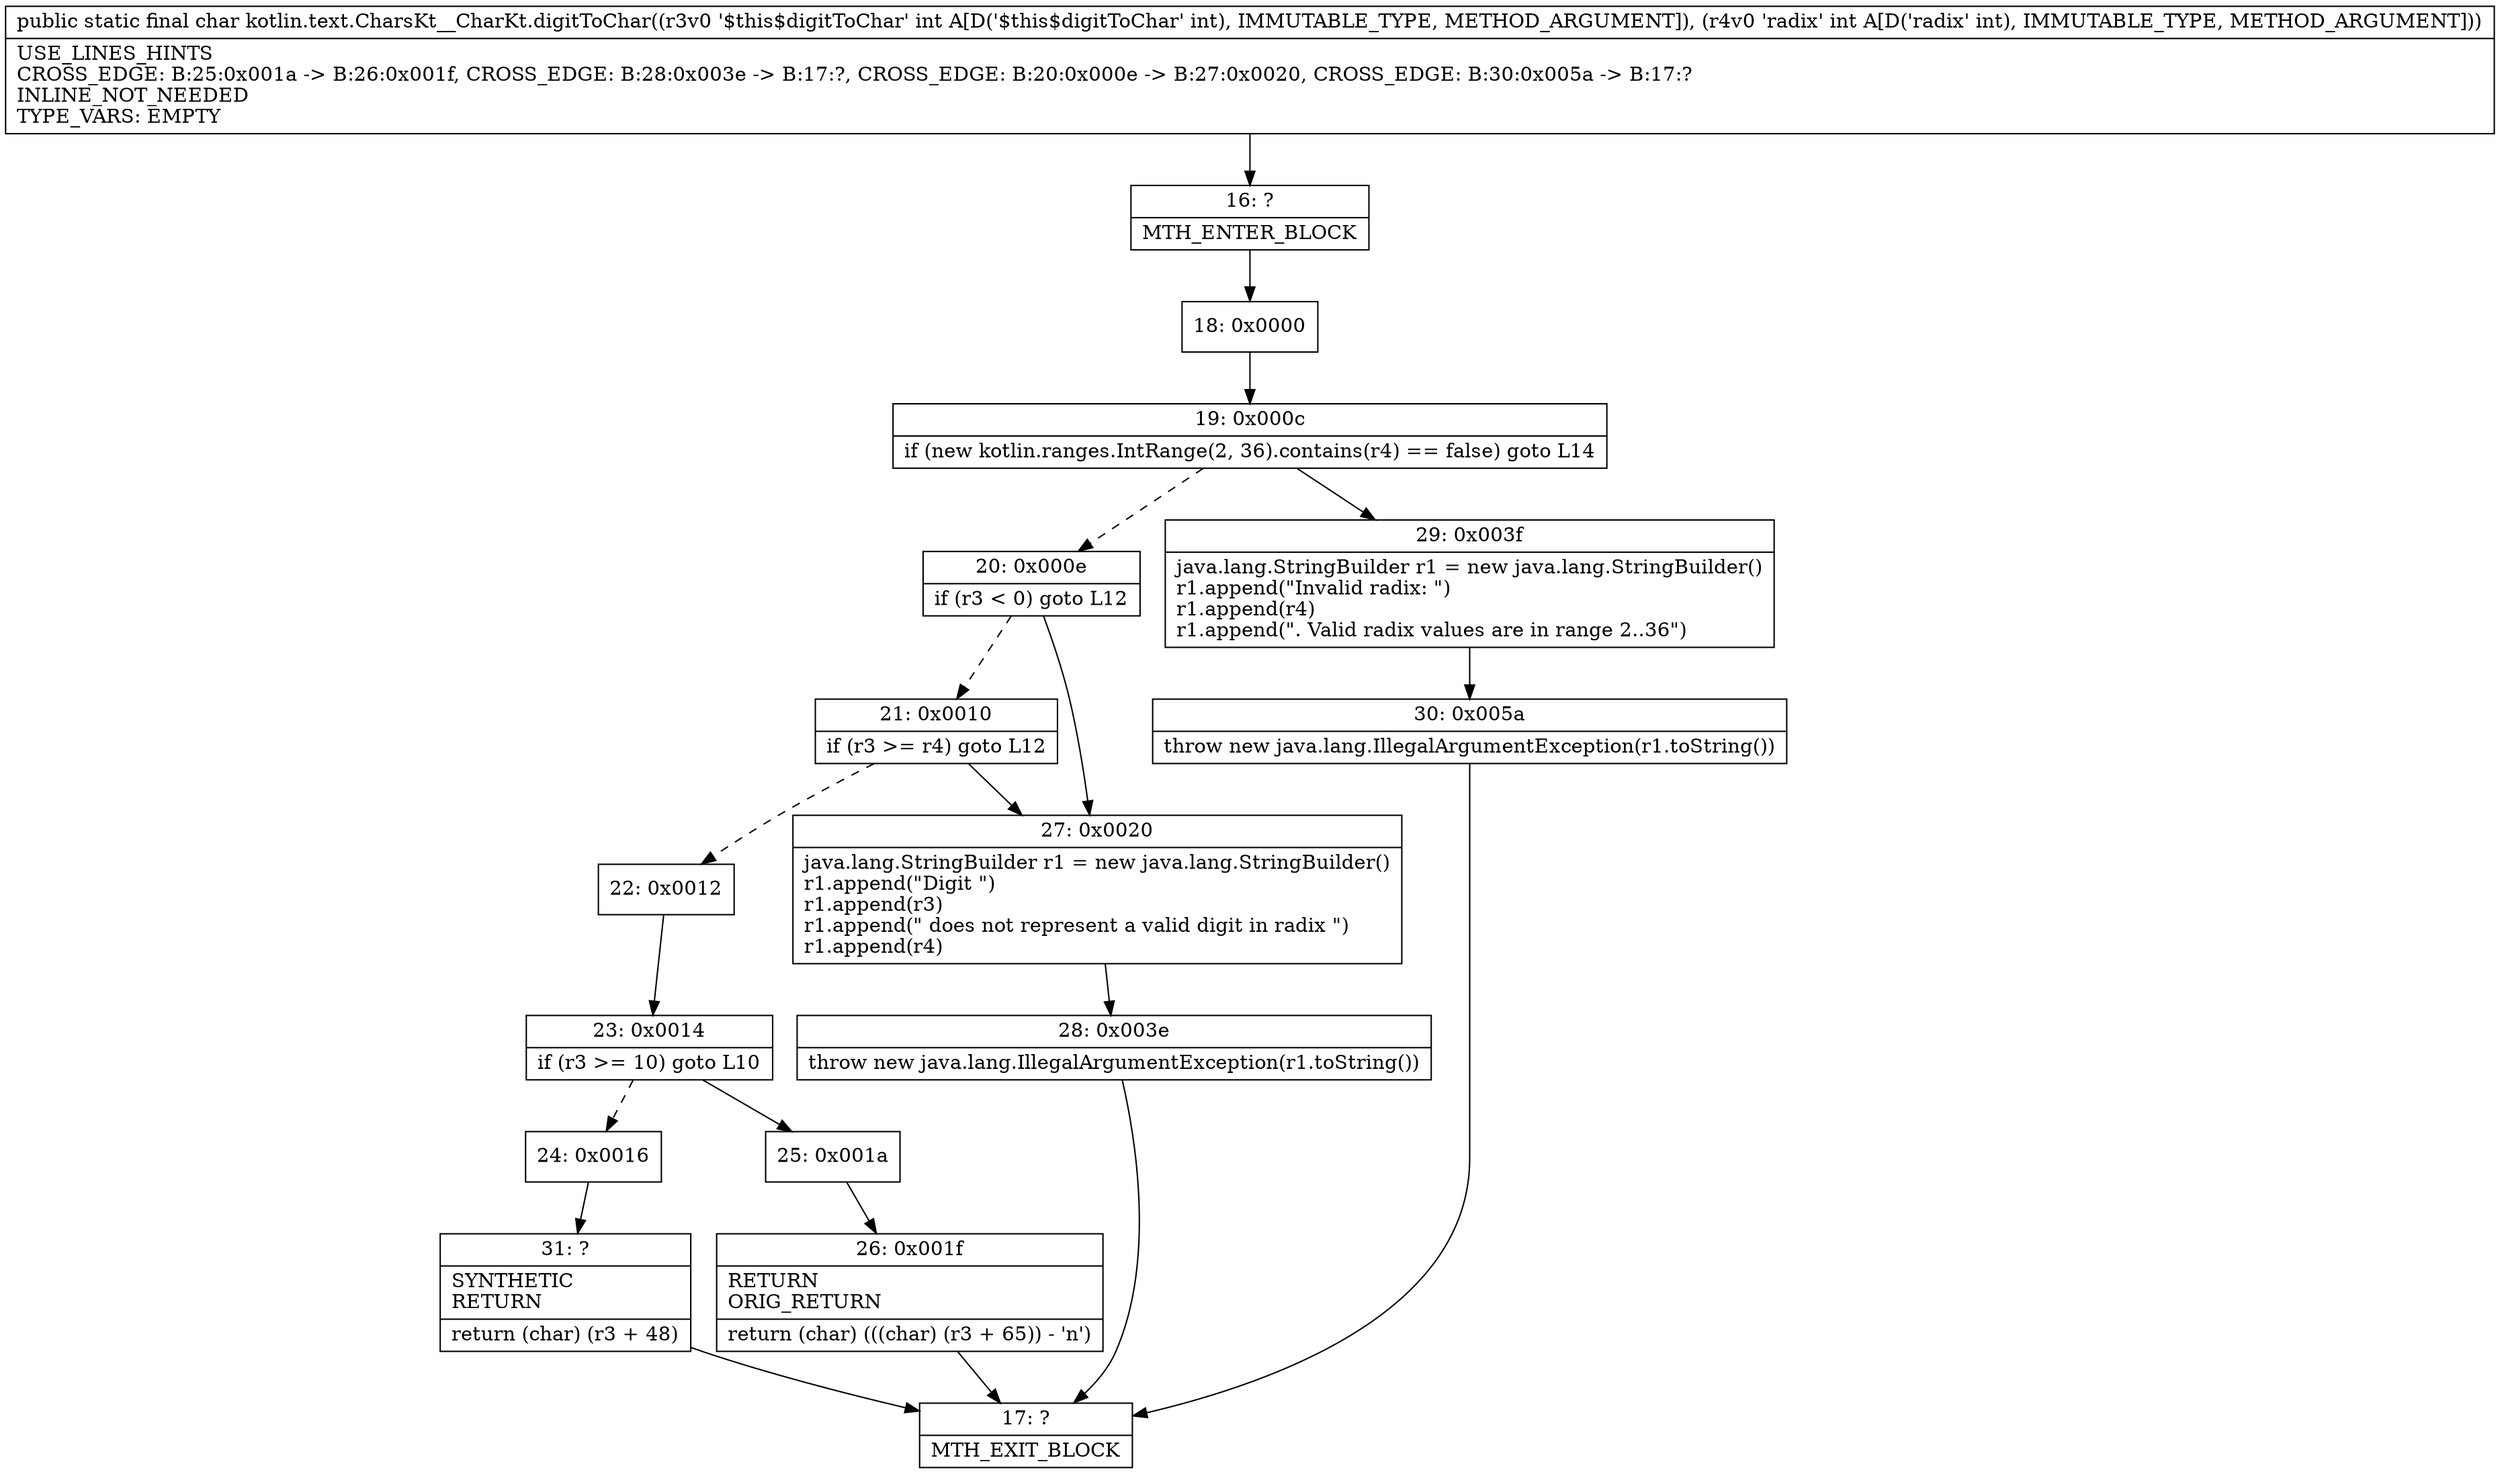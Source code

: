 digraph "CFG forkotlin.text.CharsKt__CharKt.digitToChar(II)C" {
Node_16 [shape=record,label="{16\:\ ?|MTH_ENTER_BLOCK\l}"];
Node_18 [shape=record,label="{18\:\ 0x0000}"];
Node_19 [shape=record,label="{19\:\ 0x000c|if (new kotlin.ranges.IntRange(2, 36).contains(r4) == false) goto L14\l}"];
Node_20 [shape=record,label="{20\:\ 0x000e|if (r3 \< 0) goto L12\l}"];
Node_21 [shape=record,label="{21\:\ 0x0010|if (r3 \>= r4) goto L12\l}"];
Node_22 [shape=record,label="{22\:\ 0x0012}"];
Node_23 [shape=record,label="{23\:\ 0x0014|if (r3 \>= 10) goto L10\l}"];
Node_24 [shape=record,label="{24\:\ 0x0016}"];
Node_31 [shape=record,label="{31\:\ ?|SYNTHETIC\lRETURN\l|return (char) (r3 + 48)\l}"];
Node_17 [shape=record,label="{17\:\ ?|MTH_EXIT_BLOCK\l}"];
Node_25 [shape=record,label="{25\:\ 0x001a}"];
Node_26 [shape=record,label="{26\:\ 0x001f|RETURN\lORIG_RETURN\l|return (char) (((char) (r3 + 65)) \- 'n')\l}"];
Node_27 [shape=record,label="{27\:\ 0x0020|java.lang.StringBuilder r1 = new java.lang.StringBuilder()\lr1.append(\"Digit \")\lr1.append(r3)\lr1.append(\" does not represent a valid digit in radix \")\lr1.append(r4)\l}"];
Node_28 [shape=record,label="{28\:\ 0x003e|throw new java.lang.IllegalArgumentException(r1.toString())\l}"];
Node_29 [shape=record,label="{29\:\ 0x003f|java.lang.StringBuilder r1 = new java.lang.StringBuilder()\lr1.append(\"Invalid radix: \")\lr1.append(r4)\lr1.append(\". Valid radix values are in range 2..36\")\l}"];
Node_30 [shape=record,label="{30\:\ 0x005a|throw new java.lang.IllegalArgumentException(r1.toString())\l}"];
MethodNode[shape=record,label="{public static final char kotlin.text.CharsKt__CharKt.digitToChar((r3v0 '$this$digitToChar' int A[D('$this$digitToChar' int), IMMUTABLE_TYPE, METHOD_ARGUMENT]), (r4v0 'radix' int A[D('radix' int), IMMUTABLE_TYPE, METHOD_ARGUMENT]))  | USE_LINES_HINTS\lCROSS_EDGE: B:25:0x001a \-\> B:26:0x001f, CROSS_EDGE: B:28:0x003e \-\> B:17:?, CROSS_EDGE: B:20:0x000e \-\> B:27:0x0020, CROSS_EDGE: B:30:0x005a \-\> B:17:?\lINLINE_NOT_NEEDED\lTYPE_VARS: EMPTY\l}"];
MethodNode -> Node_16;Node_16 -> Node_18;
Node_18 -> Node_19;
Node_19 -> Node_20[style=dashed];
Node_19 -> Node_29;
Node_20 -> Node_21[style=dashed];
Node_20 -> Node_27;
Node_21 -> Node_22[style=dashed];
Node_21 -> Node_27;
Node_22 -> Node_23;
Node_23 -> Node_24[style=dashed];
Node_23 -> Node_25;
Node_24 -> Node_31;
Node_31 -> Node_17;
Node_25 -> Node_26;
Node_26 -> Node_17;
Node_27 -> Node_28;
Node_28 -> Node_17;
Node_29 -> Node_30;
Node_30 -> Node_17;
}

